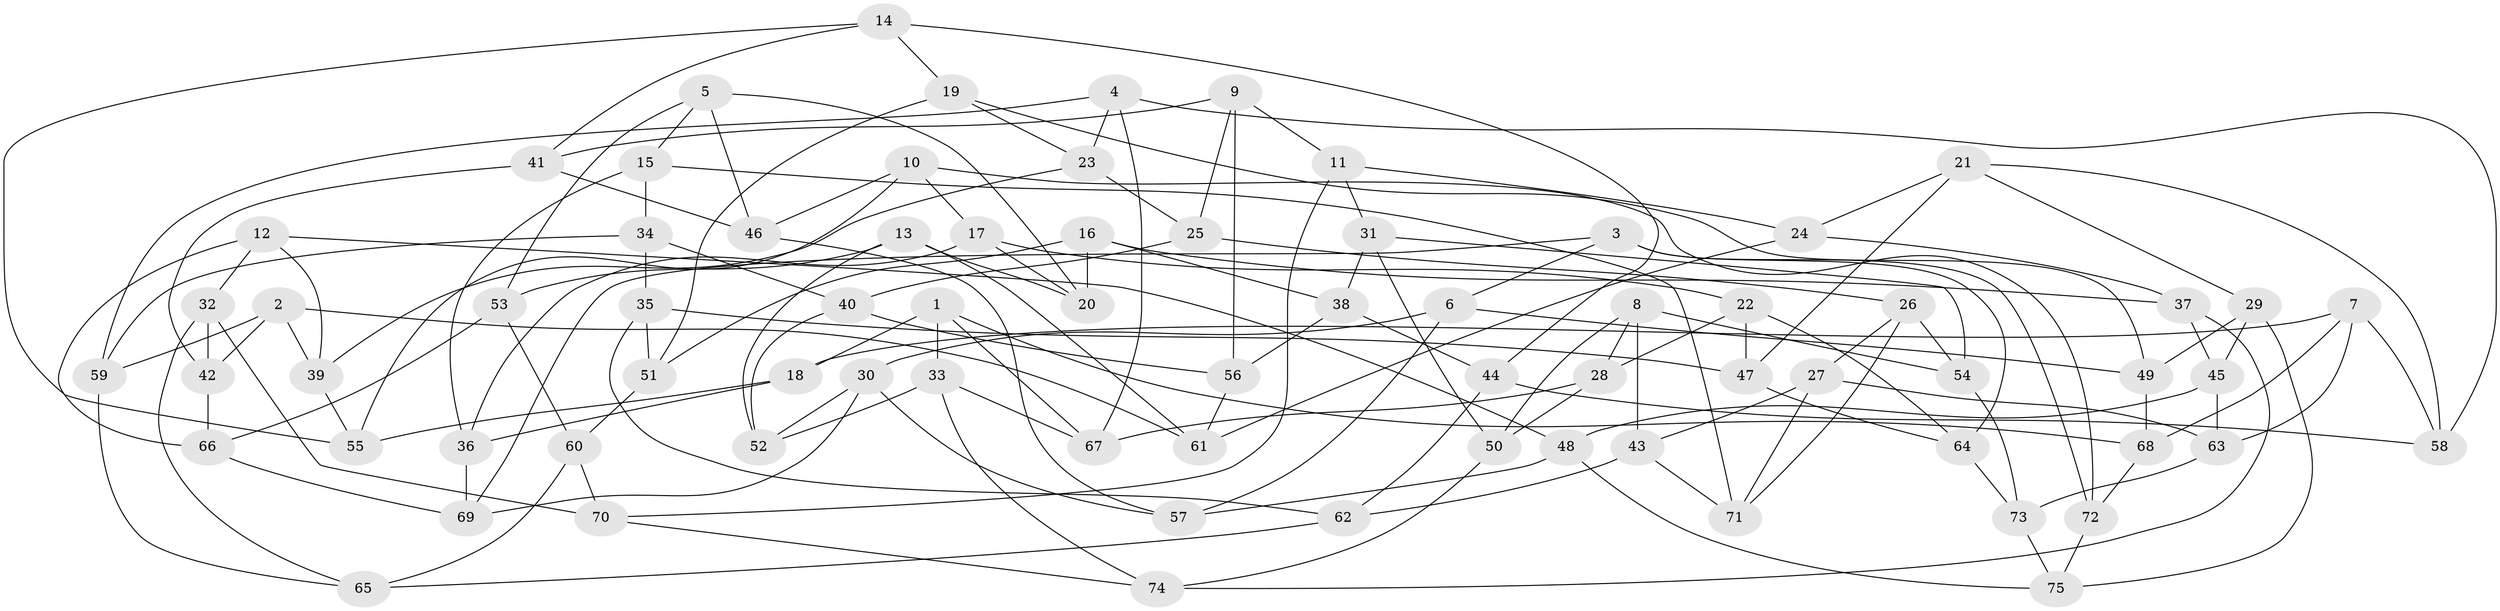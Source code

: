 // Generated by graph-tools (version 1.1) at 2025/11/02/27/25 16:11:46]
// undirected, 75 vertices, 150 edges
graph export_dot {
graph [start="1"]
  node [color=gray90,style=filled];
  1;
  2;
  3;
  4;
  5;
  6;
  7;
  8;
  9;
  10;
  11;
  12;
  13;
  14;
  15;
  16;
  17;
  18;
  19;
  20;
  21;
  22;
  23;
  24;
  25;
  26;
  27;
  28;
  29;
  30;
  31;
  32;
  33;
  34;
  35;
  36;
  37;
  38;
  39;
  40;
  41;
  42;
  43;
  44;
  45;
  46;
  47;
  48;
  49;
  50;
  51;
  52;
  53;
  54;
  55;
  56;
  57;
  58;
  59;
  60;
  61;
  62;
  63;
  64;
  65;
  66;
  67;
  68;
  69;
  70;
  71;
  72;
  73;
  74;
  75;
  1 -- 33;
  1 -- 18;
  1 -- 67;
  1 -- 68;
  2 -- 42;
  2 -- 61;
  2 -- 59;
  2 -- 39;
  3 -- 69;
  3 -- 72;
  3 -- 6;
  3 -- 64;
  4 -- 59;
  4 -- 23;
  4 -- 67;
  4 -- 58;
  5 -- 53;
  5 -- 15;
  5 -- 20;
  5 -- 46;
  6 -- 57;
  6 -- 30;
  6 -- 49;
  7 -- 58;
  7 -- 18;
  7 -- 68;
  7 -- 63;
  8 -- 28;
  8 -- 54;
  8 -- 50;
  8 -- 43;
  9 -- 25;
  9 -- 11;
  9 -- 41;
  9 -- 56;
  10 -- 17;
  10 -- 46;
  10 -- 72;
  10 -- 55;
  11 -- 24;
  11 -- 31;
  11 -- 70;
  12 -- 32;
  12 -- 39;
  12 -- 48;
  12 -- 66;
  13 -- 53;
  13 -- 20;
  13 -- 61;
  13 -- 52;
  14 -- 44;
  14 -- 19;
  14 -- 55;
  14 -- 41;
  15 -- 34;
  15 -- 71;
  15 -- 36;
  16 -- 20;
  16 -- 51;
  16 -- 38;
  16 -- 37;
  17 -- 36;
  17 -- 22;
  17 -- 20;
  18 -- 36;
  18 -- 55;
  19 -- 51;
  19 -- 49;
  19 -- 23;
  21 -- 58;
  21 -- 29;
  21 -- 47;
  21 -- 24;
  22 -- 47;
  22 -- 28;
  22 -- 64;
  23 -- 25;
  23 -- 39;
  24 -- 37;
  24 -- 61;
  25 -- 26;
  25 -- 40;
  26 -- 71;
  26 -- 27;
  26 -- 54;
  27 -- 63;
  27 -- 71;
  27 -- 43;
  28 -- 50;
  28 -- 67;
  29 -- 49;
  29 -- 75;
  29 -- 45;
  30 -- 57;
  30 -- 69;
  30 -- 52;
  31 -- 38;
  31 -- 50;
  31 -- 54;
  32 -- 65;
  32 -- 42;
  32 -- 70;
  33 -- 52;
  33 -- 67;
  33 -- 74;
  34 -- 40;
  34 -- 35;
  34 -- 59;
  35 -- 51;
  35 -- 62;
  35 -- 47;
  36 -- 69;
  37 -- 45;
  37 -- 74;
  38 -- 44;
  38 -- 56;
  39 -- 55;
  40 -- 52;
  40 -- 56;
  41 -- 46;
  41 -- 42;
  42 -- 66;
  43 -- 62;
  43 -- 71;
  44 -- 62;
  44 -- 58;
  45 -- 48;
  45 -- 63;
  46 -- 57;
  47 -- 64;
  48 -- 57;
  48 -- 75;
  49 -- 68;
  50 -- 74;
  51 -- 60;
  53 -- 60;
  53 -- 66;
  54 -- 73;
  56 -- 61;
  59 -- 65;
  60 -- 65;
  60 -- 70;
  62 -- 65;
  63 -- 73;
  64 -- 73;
  66 -- 69;
  68 -- 72;
  70 -- 74;
  72 -- 75;
  73 -- 75;
}
